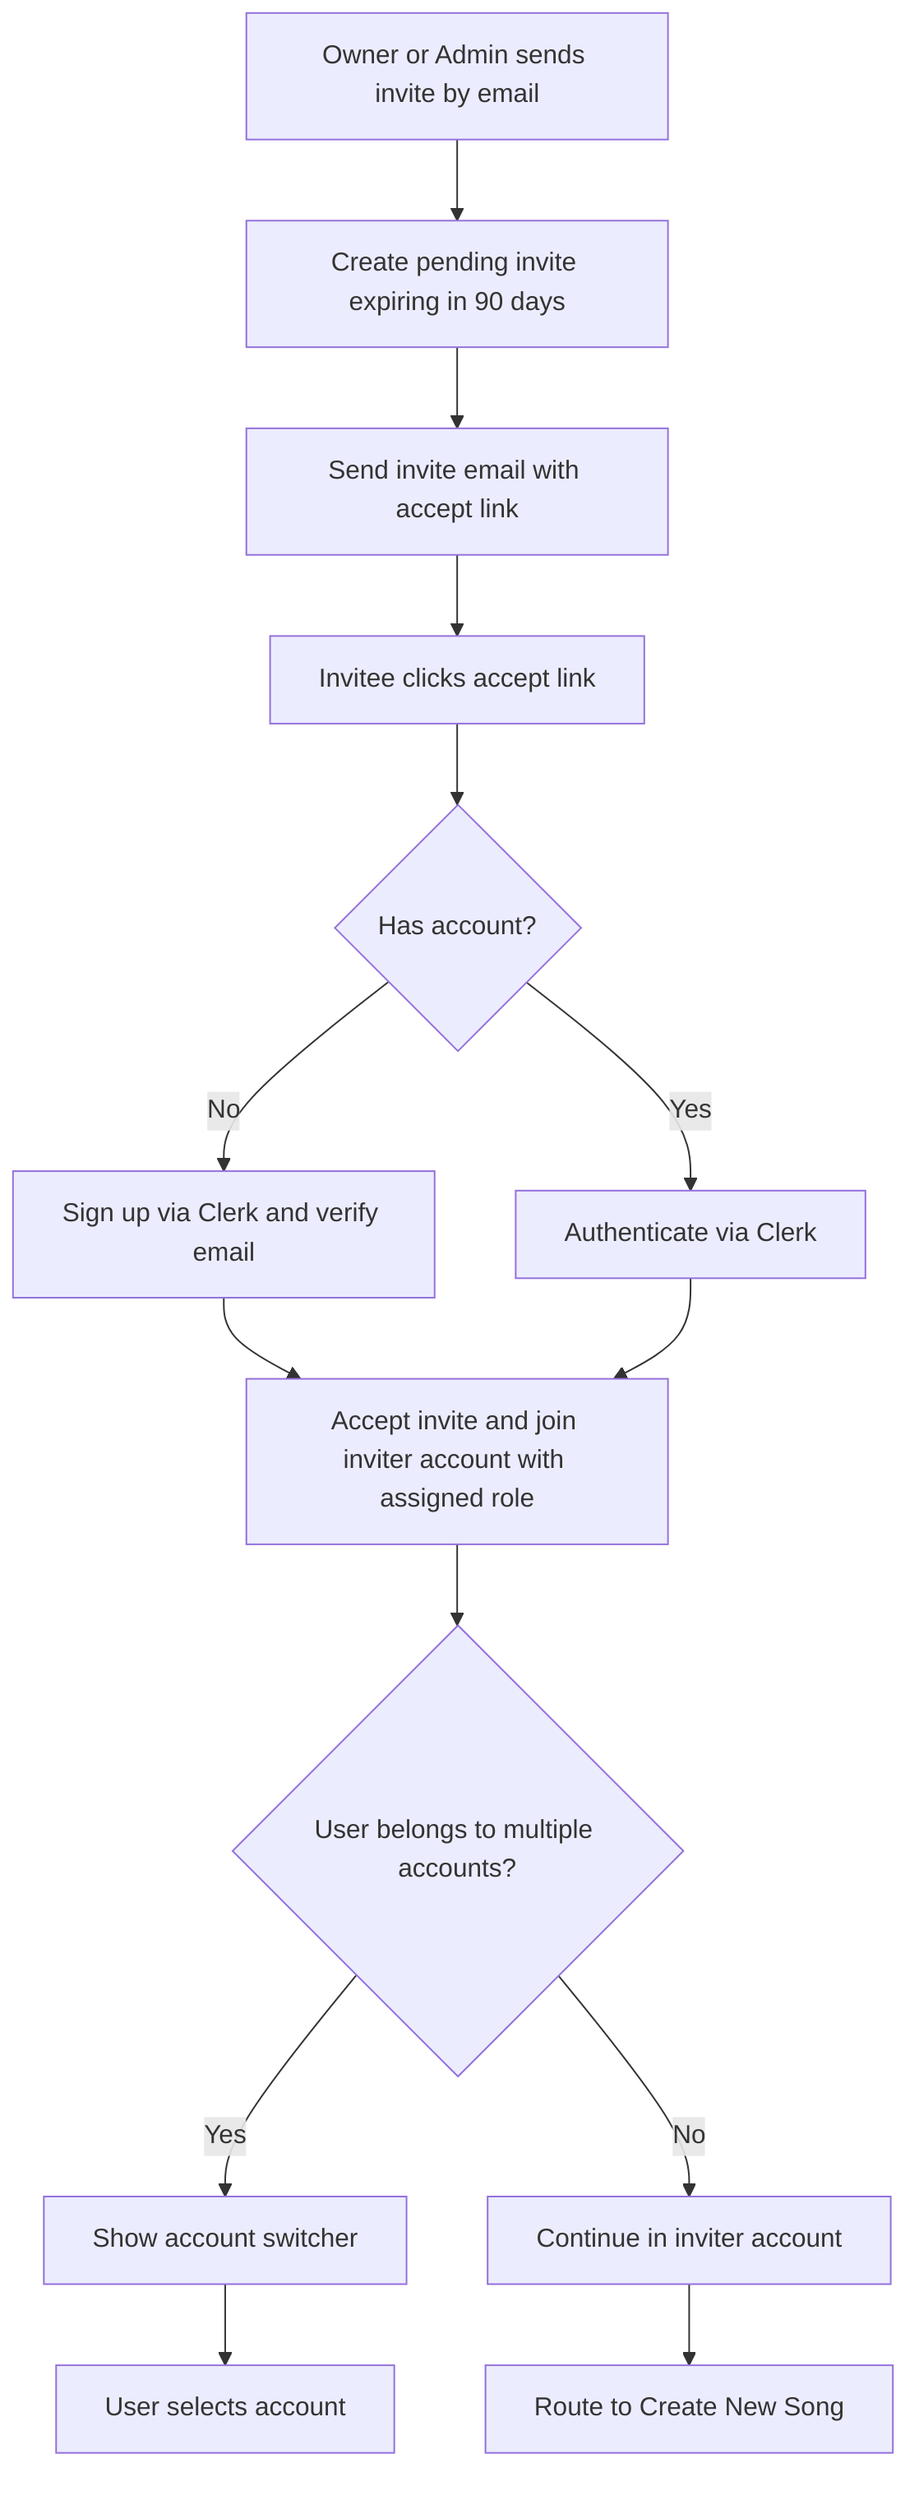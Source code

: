 flowchart TD
  A[Owner or Admin sends invite by email] --> B[Create pending invite expiring in 90 days]
  B --> C[Send invite email with accept link]
  C --> D[Invitee clicks accept link]
  D --> E{Has account?}
  E -- No --> F[Sign up via Clerk and verify email]
  E -- Yes --> G[Authenticate via Clerk]
  F --> H[Accept invite and join inviter account with assigned role]
  G --> H
  H --> I{User belongs to multiple accounts?}
  I -- Yes --> J[Show account switcher]
  I -- No --> K[Continue in inviter account]
  J --> L[User selects account]
  K --> Z[Route to Create New Song]